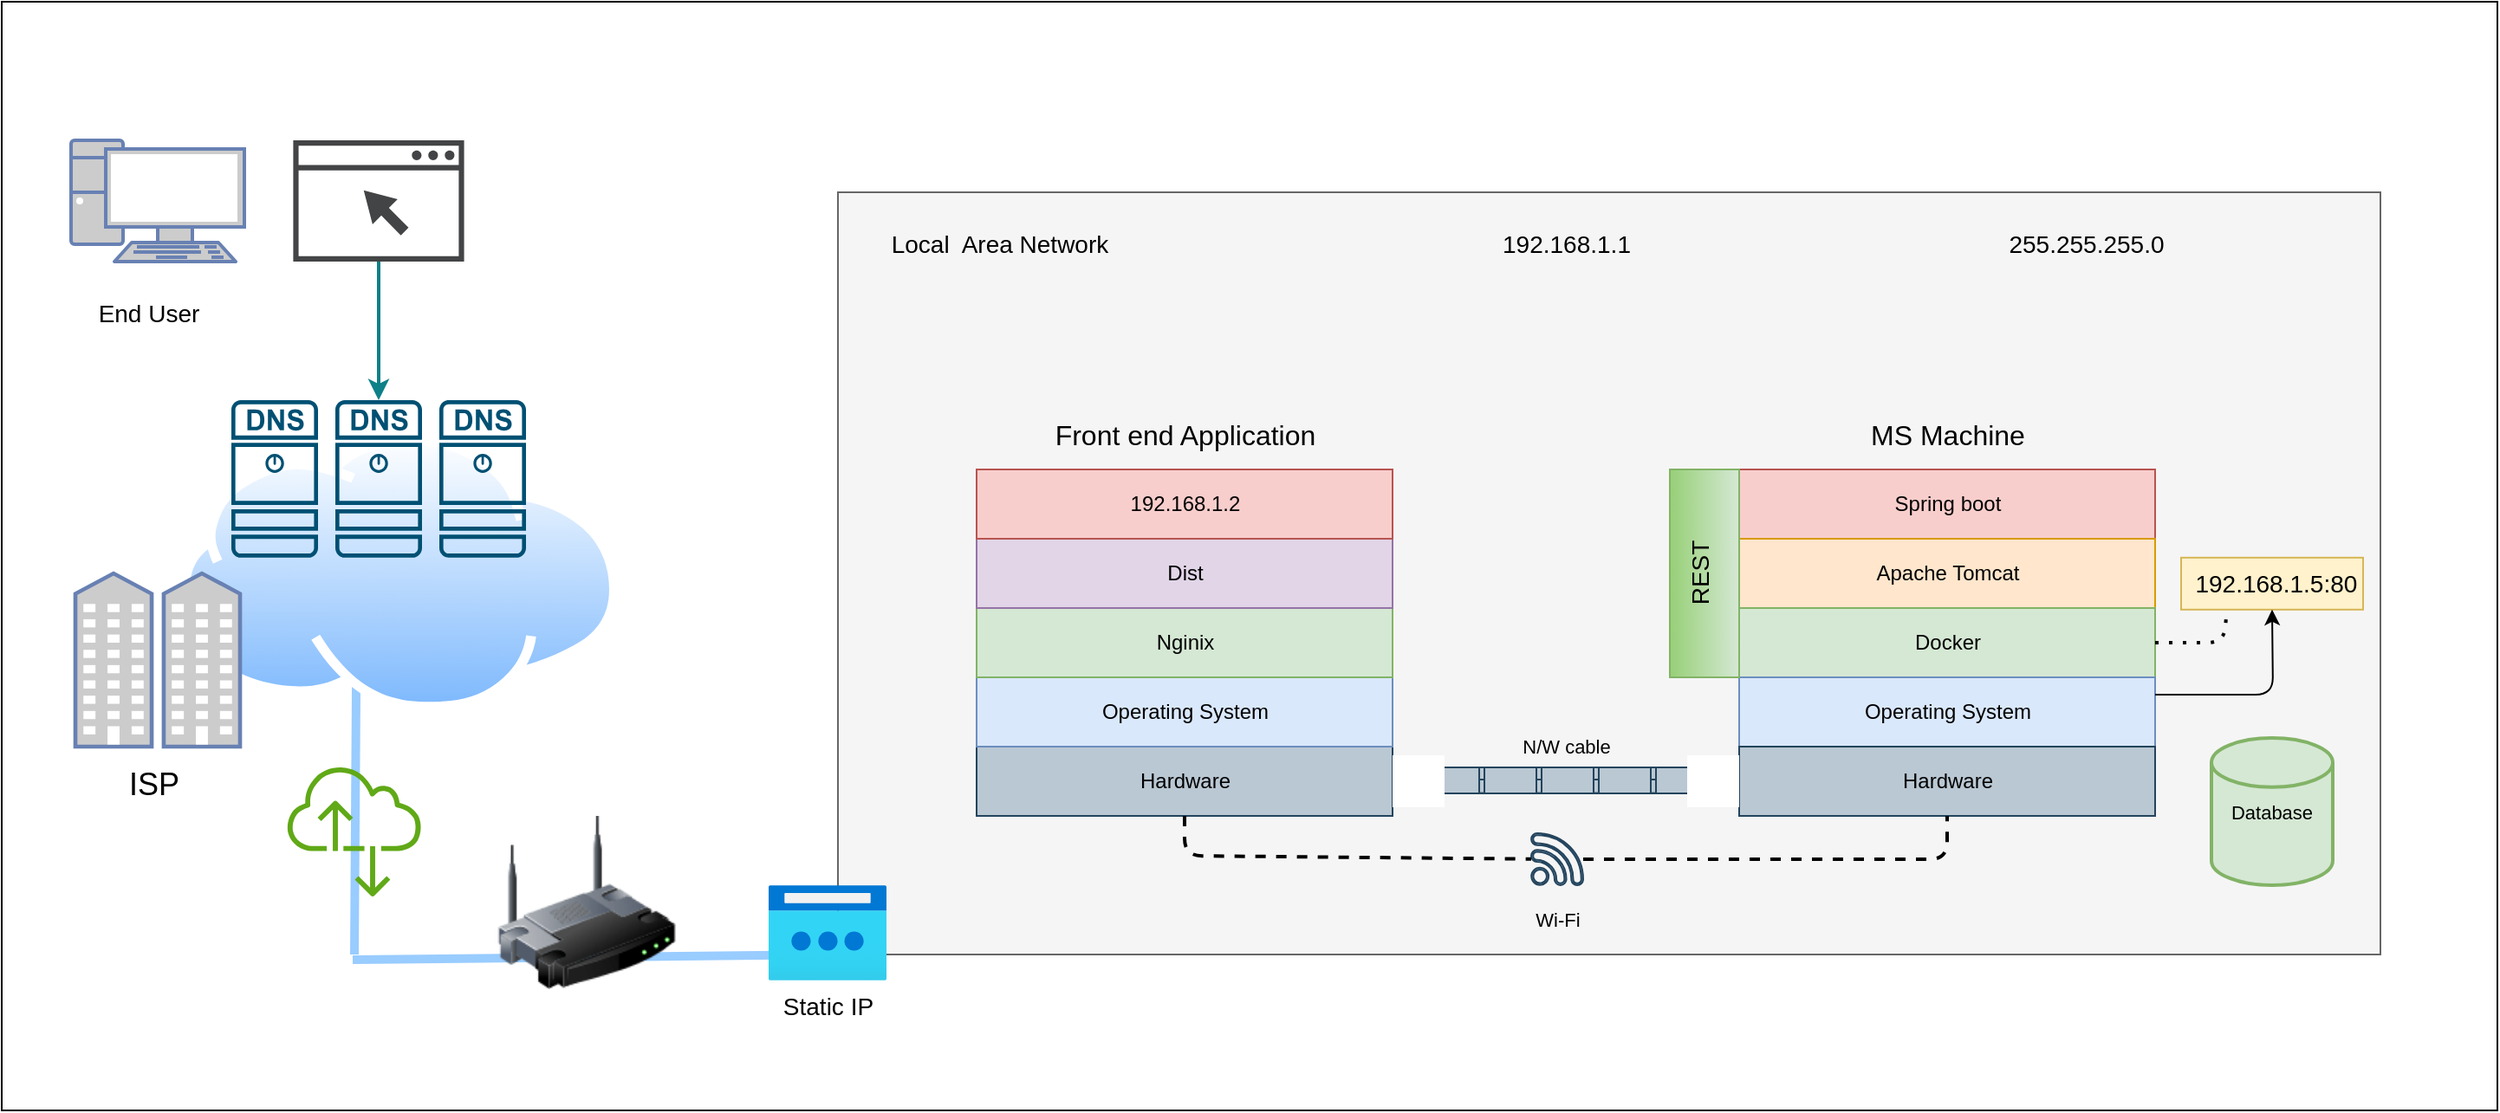<mxfile version="14.0.1" type="github"><diagram name="Page-1" id="7a6c530e-6e37-e111-ec74-82921da8cc10"><mxGraphModel dx="1387" dy="712" grid="1" gridSize="10" guides="1" tooltips="1" connect="1" arrows="1" fold="1" page="1" pageScale="1.5" pageWidth="1169" pageHeight="826" background="#FFFFFF" math="0" shadow="0"><root><mxCell id="0" style=";html=1;"/><mxCell id="1" style=";html=1;" parent="0"/><mxCell id="vDzwozGx3SyihFlxyl9m-2" value="" style="rounded=0;whiteSpace=wrap;html=1;strokeWidth=1;fontSize=14;" parent="1" vertex="1"><mxGeometry x="40" y="160" width="1440" height="640" as="geometry"/></mxCell><mxCell id="BkCh7lrF1TERgUvnVfaP-48" value="" style="endArrow=none;html=1;fontFamily=Helvetica;fontSize=11;entryX=0.25;entryY=1;entryDx=0;entryDy=0;entryPerimeter=0;fillColor=#b0e3e6;strokeWidth=5;strokeColor=#99CCFF;" parent="1" target="BkCh7lrF1TERgUvnVfaP-34" edge="1"><mxGeometry width="50" height="50" relative="1" as="geometry"><mxPoint x="243.5" y="710" as="sourcePoint"/><mxPoint x="272.5" y="570" as="targetPoint"/></mxGeometry></mxCell><mxCell id="BkCh7lrF1TERgUvnVfaP-35" value="" style="aspect=fixed;perimeter=ellipsePerimeter;html=1;align=center;shadow=0;dashed=0;spacingTop=3;image;image=img/lib/active_directory/internet_cloud.svg;glass=0;gradientColor=none;fontFamily=Helvetica;fontSize=11;" parent="1" vertex="1"><mxGeometry x="142.5" y="410" width="253.97" height="160" as="geometry"/></mxCell><mxCell id="BkCh7lrF1TERgUvnVfaP-13" value="" style="rounded=0;whiteSpace=wrap;html=1;glass=0;fillColor=#f5f5f5;strokeColor=#666666;fontColor=#333333;" parent="1" vertex="1"><mxGeometry x="522.5" y="270" width="890" height="440" as="geometry"/></mxCell><mxCell id="BkCh7lrF1TERgUvnVfaP-2" value="Spring boot" style="rounded=0;whiteSpace=wrap;html=1;fillColor=#f8cecc;strokeColor=#b85450;" parent="1" vertex="1"><mxGeometry x="1042.5" y="430" width="240" height="40" as="geometry"/></mxCell><mxCell id="BkCh7lrF1TERgUvnVfaP-3" value="Apache Tomcat" style="rounded=0;whiteSpace=wrap;html=1;fillColor=#ffe6cc;strokeColor=#d79b00;" parent="1" vertex="1"><mxGeometry x="1042.5" y="470" width="240" height="40" as="geometry"/></mxCell><mxCell id="BkCh7lrF1TERgUvnVfaP-4" value="Docker" style="rounded=0;whiteSpace=wrap;html=1;fillColor=#d5e8d4;strokeColor=#82b366;" parent="1" vertex="1"><mxGeometry x="1042.5" y="510" width="240" height="40" as="geometry"/></mxCell><mxCell id="BkCh7lrF1TERgUvnVfaP-5" value="Operating System&lt;span style=&quot;color: rgba(0 , 0 , 0 , 0) ; font-family: monospace ; font-size: 0px&quot;&gt;%3CmxGraphModel%3E%3Croot%3E%3CmxCell%20id%3D%220%22%2F%3E%3CmxCell%20id%3D%221%22%20parent%3D%220%22%2F%3E%3CmxCell%20id%3D%222%22%20value%3D%22Apache%20Tomcat%22%20style%3D%22rounded%3D0%3BwhiteSpace%3Dwrap%3Bhtml%3D1%3B%22%20vertex%3D%221%22%20parent%3D%221%22%3E%3CmxGeometry%20x%3D%22880%22%20y%3D%22520%22%20width%3D%22240%22%20height%3D%2240%22%20as%3D%22geometry%22%2F%3E%3C%2FmxCell%3E%3C%2Froot%3E%3C%2FmxGraphModel%3E&lt;/span&gt;" style="rounded=0;whiteSpace=wrap;html=1;fillColor=#dae8fc;strokeColor=#6c8ebf;" parent="1" vertex="1"><mxGeometry x="1042.5" y="550" width="240" height="40" as="geometry"/></mxCell><mxCell id="BkCh7lrF1TERgUvnVfaP-6" value="Hardware" style="rounded=0;whiteSpace=wrap;html=1;fillColor=#bac8d3;strokeColor=#23445d;" parent="1" vertex="1"><mxGeometry x="1042.5" y="590" width="240" height="40" as="geometry"/></mxCell><mxCell id="BkCh7lrF1TERgUvnVfaP-7" value="Hardware" style="rounded=0;whiteSpace=wrap;html=1;fillColor=#bac8d3;strokeColor=#23445d;" parent="1" vertex="1"><mxGeometry x="602.5" y="590" width="240" height="40" as="geometry"/></mxCell><mxCell id="BkCh7lrF1TERgUvnVfaP-8" value="Operating System" style="rounded=0;whiteSpace=wrap;html=1;fillColor=#dae8fc;strokeColor=#6c8ebf;" parent="1" vertex="1"><mxGeometry x="602.5" y="550" width="240" height="40" as="geometry"/></mxCell><mxCell id="BkCh7lrF1TERgUvnVfaP-9" value="Nginix" style="rounded=0;whiteSpace=wrap;html=1;fillColor=#d5e8d4;strokeColor=#82b366;" parent="1" vertex="1"><mxGeometry x="602.5" y="510" width="240" height="40" as="geometry"/></mxCell><mxCell id="BkCh7lrF1TERgUvnVfaP-11" value="Dist" style="rounded=0;whiteSpace=wrap;html=1;fillColor=#e1d5e7;strokeColor=#9673a6;" parent="1" vertex="1"><mxGeometry x="602.5" y="470" width="240" height="40" as="geometry"/></mxCell><mxCell id="BkCh7lrF1TERgUvnVfaP-12" value="" style="strokeColor=#23445d;html=1;labelPosition=right;align=left;spacingLeft=15;shadow=0;dashed=0;outlineConnect=0;shape=mxgraph.rackGeneral.horCableDuct;fillColor=#bac8d3;" parent="1" vertex="1"><mxGeometry x="842.5" y="602" width="200" height="15" as="geometry"/></mxCell><mxCell id="BkCh7lrF1TERgUvnVfaP-14" value="&lt;font face=&quot;Helvetica&quot;&gt;MS Machine&lt;/font&gt;" style="text;html=1;strokeColor=none;fillColor=none;align=center;verticalAlign=middle;whiteSpace=wrap;rounded=0;glass=0;fontSize=16;fontFamily=Verdana;" parent="1" vertex="1"><mxGeometry x="1102.5" y="400" width="120" height="20" as="geometry"/></mxCell><mxCell id="BkCh7lrF1TERgUvnVfaP-15" value="&lt;font face=&quot;Helvetica&quot;&gt;Front end Application&lt;/font&gt;" style="text;html=1;strokeColor=none;fillColor=none;align=center;verticalAlign=middle;whiteSpace=wrap;rounded=0;glass=0;fontSize=16;fontFamily=Verdana;" parent="1" vertex="1"><mxGeometry x="632.5" y="400" width="180" height="20" as="geometry"/></mxCell><mxCell id="BkCh7lrF1TERgUvnVfaP-16" value="N/W cable" style="text;html=1;strokeColor=none;fillColor=none;align=center;verticalAlign=middle;whiteSpace=wrap;rounded=0;glass=0;fontFamily=Helvetica;fontSize=11;" parent="1" vertex="1"><mxGeometry x="897.5" y="580" width="90" height="20" as="geometry"/></mxCell><mxCell id="BkCh7lrF1TERgUvnVfaP-19" value="" style="pointerEvents=1;shadow=0;dashed=0;html=1;strokeColor=#23445d;fillColor=#bac8d3;aspect=fixed;labelPosition=center;verticalLabelPosition=bottom;verticalAlign=top;align=center;outlineConnect=0;shape=mxgraph.vvd.wi_fi;glass=0;fontFamily=Helvetica;fontSize=11;" parent="1" vertex="1"><mxGeometry x="922.5" y="640" width="30" height="30" as="geometry"/></mxCell><mxCell id="BkCh7lrF1TERgUvnVfaP-20" value="Wi-Fi" style="text;html=1;strokeColor=none;fillColor=none;align=center;verticalAlign=middle;whiteSpace=wrap;rounded=0;glass=0;fontFamily=Helvetica;fontSize=11;" parent="1" vertex="1"><mxGeometry x="917.5" y="680" width="40" height="20" as="geometry"/></mxCell><mxCell id="BkCh7lrF1TERgUvnVfaP-24" value="" style="endArrow=none;dashed=1;html=1;strokeWidth=2;fontFamily=Helvetica;fontSize=11;exitX=0.5;exitY=1;exitDx=0;exitDy=0;" parent="1" source="BkCh7lrF1TERgUvnVfaP-7" target="BkCh7lrF1TERgUvnVfaP-19" edge="1"><mxGeometry width="50" height="50" relative="1" as="geometry"><mxPoint x="722.5" y="655" as="sourcePoint"/><mxPoint x="802.5" y="660" as="targetPoint"/><Array as="points"><mxPoint x="722.5" y="653"/></Array></mxGeometry></mxCell><mxCell id="BkCh7lrF1TERgUvnVfaP-25" value="" style="endArrow=none;dashed=1;html=1;strokeWidth=2;fontFamily=Helvetica;fontSize=11;entryX=0.5;entryY=1;entryDx=0;entryDy=0;" parent="1" source="BkCh7lrF1TERgUvnVfaP-19" target="BkCh7lrF1TERgUvnVfaP-6" edge="1"><mxGeometry width="50" height="50" relative="1" as="geometry"><mxPoint x="1012.5" y="670" as="sourcePoint"/><mxPoint x="1212.5" y="694.86" as="targetPoint"/><Array as="points"><mxPoint x="1162.5" y="655"/></Array></mxGeometry></mxCell><mxCell id="BkCh7lrF1TERgUvnVfaP-26" value="" style="fontColor=#0066CC;verticalAlign=top;verticalLabelPosition=bottom;labelPosition=center;align=center;html=1;outlineConnect=0;fillColor=#CCCCCC;strokeColor=#6881B3;gradientColor=none;gradientDirection=north;strokeWidth=2;shape=mxgraph.networks.pc;glass=0;" parent="1" vertex="1"><mxGeometry x="80" y="240" width="100" height="70" as="geometry"/></mxCell><mxCell id="BkCh7lrF1TERgUvnVfaP-32" value="" style="fontColor=#0066CC;verticalAlign=top;verticalLabelPosition=bottom;labelPosition=center;align=center;html=1;outlineConnect=0;fillColor=#CCCCCC;strokeColor=#6881B3;gradientColor=none;gradientDirection=north;strokeWidth=2;shape=mxgraph.networks.community;shadow=0;glass=0;" parent="1" vertex="1"><mxGeometry x="82.5" y="490" width="95" height="100" as="geometry"/></mxCell><mxCell id="BkCh7lrF1TERgUvnVfaP-34" value="" style="points=[[0.015,0.015,0],[0.985,0.015,0],[0.985,0.985,0],[0.015,0.985,0],[0.25,0,0],[0.5,0,0],[0.75,0,0],[1,0.25,0],[1,0.5,0],[1,0.75,0],[0.75,1,0],[0.5,1,0],[0.25,1,0],[0,0.75,0],[0,0.5,0],[0,0.25,0]];verticalLabelPosition=bottom;html=1;verticalAlign=top;aspect=fixed;align=center;pointerEvents=1;shape=mxgraph.cisco19.dns_server;fillColor=#005073;strokeColor=none;shadow=0;glass=0;fontFamily=Helvetica;fontSize=11;" parent="1" vertex="1"><mxGeometry x="232.5" y="390" width="50" height="90.91" as="geometry"/></mxCell><mxCell id="BkCh7lrF1TERgUvnVfaP-37" value="" style="pointerEvents=1;shadow=0;dashed=0;html=1;strokeColor=none;fillColor=#434445;aspect=fixed;labelPosition=center;verticalLabelPosition=bottom;verticalAlign=top;align=center;outlineConnect=0;shape=mxgraph.vvd.web_browser;glass=0;fontFamily=Helvetica;fontSize=11;" parent="1" vertex="1"><mxGeometry x="208.2" y="240" width="98.59" height="70" as="geometry"/></mxCell><mxCell id="BkCh7lrF1TERgUvnVfaP-38" value="" style="endArrow=classic;html=1;fontFamily=Helvetica;fontSize=11;entryX=0.5;entryY=0;entryDx=0;entryDy=0;entryPerimeter=0;fillColor=#b0e3e6;strokeColor=#0e8088;strokeWidth=2;" parent="1" source="BkCh7lrF1TERgUvnVfaP-37" target="BkCh7lrF1TERgUvnVfaP-34" edge="1"><mxGeometry width="50" height="50" relative="1" as="geometry"><mxPoint x="162.5" y="780" as="sourcePoint"/><mxPoint x="212.5" y="730" as="targetPoint"/></mxGeometry></mxCell><mxCell id="BkCh7lrF1TERgUvnVfaP-47" value="" style="endArrow=none;html=1;fontFamily=Helvetica;fontSize=11;fillColor=#b0e3e6;entryX=0;entryY=1;entryDx=0;entryDy=0;strokeWidth=5;strokeColor=#99CCFF;" parent="1" target="BkCh7lrF1TERgUvnVfaP-13" edge="1"><mxGeometry width="50" height="50" relative="1" as="geometry"><mxPoint x="242.5" y="713" as="sourcePoint"/><mxPoint x="323.5" y="693" as="targetPoint"/></mxGeometry></mxCell><mxCell id="BkCh7lrF1TERgUvnVfaP-49" value="ISP" style="text;html=1;strokeColor=none;fillColor=none;align=center;verticalAlign=middle;whiteSpace=wrap;rounded=0;shadow=0;glass=0;fontFamily=Helvetica;fontSize=18;labelBorderColor=none;" parent="1" vertex="1"><mxGeometry x="102.5" y="602" width="50" height="20" as="geometry"/></mxCell><mxCell id="BkCh7lrF1TERgUvnVfaP-36" value="" style="image;html=1;image=img/lib/clip_art/networking/Wireless_Router_128x128.png;shadow=0;glass=0;gradientColor=none;fontFamily=Helvetica;fontSize=11;" parent="1" vertex="1"><mxGeometry x="322.5" y="630" width="110" height="100" as="geometry"/></mxCell><mxCell id="BkCh7lrF1TERgUvnVfaP-50" value="" style="aspect=fixed;html=1;points=[];align=center;image;fontSize=12;image=img/lib/azure2/networking/Reserved_IP_Addresses_Classic.svg;shadow=0;glass=0;gradientColor=none;" parent="1" vertex="1"><mxGeometry x="482.5" y="670" width="68" height="55.0" as="geometry"/></mxCell><mxCell id="BkCh7lrF1TERgUvnVfaP-51" value="&lt;font style=&quot;font-size: 14px;&quot;&gt;Static IP&lt;/font&gt;" style="text;html=1;strokeColor=none;fillColor=none;align=center;verticalAlign=middle;whiteSpace=wrap;rounded=0;shadow=0;glass=0;fontFamily=Helvetica;fontSize=14;" parent="1" vertex="1"><mxGeometry x="476.5" y="730" width="80" height="20" as="geometry"/></mxCell><mxCell id="BkCh7lrF1TERgUvnVfaP-52" value="Local&amp;nbsp; Area Network" style="text;html=1;strokeColor=none;fillColor=none;align=center;verticalAlign=middle;whiteSpace=wrap;rounded=0;shadow=0;glass=0;fontFamily=Helvetica;fontSize=14;" parent="1" vertex="1"><mxGeometry x="550.5" y="290" width="130" height="20" as="geometry"/></mxCell><mxCell id="BkCh7lrF1TERgUvnVfaP-53" value="192.168.1.1" style="text;html=1;strokeColor=none;fillColor=none;align=center;verticalAlign=middle;whiteSpace=wrap;rounded=0;shadow=0;glass=0;fontFamily=Helvetica;fontSize=14;" parent="1" vertex="1"><mxGeometry x="892.5" y="290" width="100" height="20" as="geometry"/></mxCell><mxCell id="BkCh7lrF1TERgUvnVfaP-54" value="&amp;nbsp;192.168.1.5:80" style="text;html=1;align=center;verticalAlign=middle;whiteSpace=wrap;rounded=0;shadow=0;glass=0;fontFamily=Helvetica;fontSize=14;fillColor=#fff2cc;strokeColor=#d6b656;" parent="1" vertex="1"><mxGeometry x="1297.5" y="480.91" width="105" height="30" as="geometry"/></mxCell><mxCell id="BkCh7lrF1TERgUvnVfaP-55" value="" style="endArrow=classic;html=1;strokeWidth=1;fontFamily=Helvetica;fontSize=14;exitX=1;exitY=0.25;exitDx=0;exitDy=0;entryX=0.5;entryY=1;entryDx=0;entryDy=0;" parent="1" source="BkCh7lrF1TERgUvnVfaP-5" target="BkCh7lrF1TERgUvnVfaP-54" edge="1"><mxGeometry width="50" height="50" relative="1" as="geometry"><mxPoint x="182.5" y="820" as="sourcePoint"/><mxPoint x="232.5" y="770" as="targetPoint"/><Array as="points"><mxPoint x="1350.5" y="560"/></Array></mxGeometry></mxCell><mxCell id="BkCh7lrF1TERgUvnVfaP-58" value="" style="endArrow=none;dashed=1;html=1;dashPattern=1 3;strokeWidth=2;fontSize=14;entryX=0.25;entryY=1;entryDx=0;entryDy=0;exitX=1;exitY=0.5;exitDx=0;exitDy=0;" parent="1" source="BkCh7lrF1TERgUvnVfaP-4" target="BkCh7lrF1TERgUvnVfaP-54" edge="1"><mxGeometry width="50" height="50" relative="1" as="geometry"><mxPoint x="672.5" y="840" as="sourcePoint"/><mxPoint x="722.5" y="790" as="targetPoint"/><Array as="points"><mxPoint x="1322.5" y="530"/></Array></mxGeometry></mxCell><mxCell id="JWgdai41prqTkzdTk1pd-2" value="" style="shape=image;html=1;verticalAlign=top;verticalLabelPosition=bottom;labelBackgroundColor=#ffffff;imageAspect=0;aspect=fixed;image=https://cdn1.iconfinder.com/data/icons/science-technology-outline-24-px/24/Internet_outlet_internet_plug_internet_socket_lan_port_telephone_plug-128.png;shadow=0;glass=0;fillColor=#ffffff;gradientColor=none;fontFamily=Helvetica;fontSize=14;direction=south;imageBackground=#ffffff;" parent="1" vertex="1"><mxGeometry x="1012.5" y="595" width="30" height="30" as="geometry"/></mxCell><mxCell id="JWgdai41prqTkzdTk1pd-4" value="" style="shape=image;html=1;verticalAlign=top;verticalLabelPosition=bottom;labelBackgroundColor=#ffffff;imageAspect=0;aspect=fixed;image=https://cdn1.iconfinder.com/data/icons/science-technology-outline-24-px/24/Internet_outlet_internet_plug_internet_socket_lan_port_telephone_plug-128.png;shadow=0;glass=0;fillColor=#ffffff;gradientColor=none;fontFamily=Helvetica;fontSize=14;direction=south;imageBackground=#ffffff;rotation=-180;" parent="1" vertex="1"><mxGeometry x="842.5" y="595" width="30" height="30" as="geometry"/></mxCell><mxCell id="JWgdai41prqTkzdTk1pd-7" value="" style="outlineConnect=0;dashed=0;verticalLabelPosition=bottom;verticalAlign=top;align=center;html=1;fontSize=12;fontStyle=0;aspect=fixed;pointerEvents=1;shape=mxgraph.aws4.internet_alt2;shadow=0;glass=0;strokeColor=#2D7600;fillColor=#60a917;fontColor=#ffffff;labelBackgroundColor=none;" parent="1" vertex="1"><mxGeometry x="204.5" y="600" width="78" height="78" as="geometry"/></mxCell><mxCell id="JWgdai41prqTkzdTk1pd-9" value="" style="rounded=0;whiteSpace=wrap;html=1;shadow=0;glass=0;labelBackgroundColor=none;strokeColor=#82b366;fontFamily=Helvetica;fontSize=14;direction=south;noLabel=1;fillColor=#d5e8d4;gradientColor=#97d077;" parent="1" vertex="1"><mxGeometry x="1002.5" y="430" width="40" height="120" as="geometry"/></mxCell><mxCell id="JWgdai41prqTkzdTk1pd-10" value="REST" style="text;html=1;strokeColor=none;fillColor=none;align=center;verticalAlign=middle;whiteSpace=wrap;rounded=0;shadow=0;glass=0;labelBackgroundColor=none;fontFamily=Helvetica;fontSize=14;fontColor=none;rotation=270;" parent="1" vertex="1"><mxGeometry x="1007.5" y="480" width="25" height="20" as="geometry"/></mxCell><mxCell id="JWgdai41prqTkzdTk1pd-11" value="255.255.255.0" style="text;html=1;strokeColor=none;fillColor=none;align=center;verticalAlign=middle;whiteSpace=wrap;rounded=0;shadow=0;glass=0;labelBackgroundColor=none;fontFamily=Helvetica;fontSize=14;fontColor=none;" parent="1" vertex="1"><mxGeometry x="1222.5" y="290" width="40" height="20" as="geometry"/></mxCell><mxCell id="JWgdai41prqTkzdTk1pd-12" value="" style="points=[[0.015,0.015,0],[0.985,0.015,0],[0.985,0.985,0],[0.015,0.985,0],[0.25,0,0],[0.5,0,0],[0.75,0,0],[1,0.25,0],[1,0.5,0],[1,0.75,0],[0.75,1,0],[0.5,1,0],[0.25,1,0],[0,0.75,0],[0,0.5,0],[0,0.25,0]];verticalLabelPosition=bottom;html=1;verticalAlign=top;aspect=fixed;align=center;pointerEvents=1;shape=mxgraph.cisco19.dns_server;fillColor=#005073;strokeColor=none;shadow=0;glass=0;fontFamily=Helvetica;fontSize=11;" parent="1" vertex="1"><mxGeometry x="172.5" y="390" width="50" height="90.91" as="geometry"/></mxCell><mxCell id="JWgdai41prqTkzdTk1pd-13" value="" style="points=[[0.015,0.015,0],[0.985,0.015,0],[0.985,0.985,0],[0.015,0.985,0],[0.25,0,0],[0.5,0,0],[0.75,0,0],[1,0.25,0],[1,0.5,0],[1,0.75,0],[0.75,1,0],[0.5,1,0],[0.25,1,0],[0,0.75,0],[0,0.5,0],[0,0.25,0]];verticalLabelPosition=bottom;html=1;verticalAlign=top;aspect=fixed;align=center;pointerEvents=1;shape=mxgraph.cisco19.dns_server;fillColor=#005073;strokeColor=none;shadow=0;glass=0;fontFamily=Helvetica;fontSize=11;" parent="1" vertex="1"><mxGeometry x="292.5" y="390" width="50" height="90.91" as="geometry"/></mxCell><mxCell id="JWgdai41prqTkzdTk1pd-14" value="Database" style="strokeWidth=2;html=1;shape=mxgraph.flowchart.database;whiteSpace=wrap;shadow=0;glass=0;labelBackgroundColor=none;fillColor=#d5e8d4;fontFamily=Helvetica;fontSize=11;strokeColor=#82b366;" parent="1" vertex="1"><mxGeometry x="1315" y="585" width="70" height="85" as="geometry"/></mxCell><mxCell id="JWgdai41prqTkzdTk1pd-16" value="192.168.1.2" style="rounded=0;whiteSpace=wrap;html=1;fillColor=#f8cecc;strokeColor=#b85450;" parent="1" vertex="1"><mxGeometry x="602.5" y="430" width="240" height="40" as="geometry"/></mxCell><mxCell id="vDzwozGx3SyihFlxyl9m-1" value="End User" style="text;html=1;strokeColor=none;fillColor=none;align=center;verticalAlign=middle;whiteSpace=wrap;rounded=0;strokeWidth=1;fontSize=14;" parent="1" vertex="1"><mxGeometry x="90" y="330" width="70" height="20" as="geometry"/></mxCell></root></mxGraphModel></diagram></mxfile>